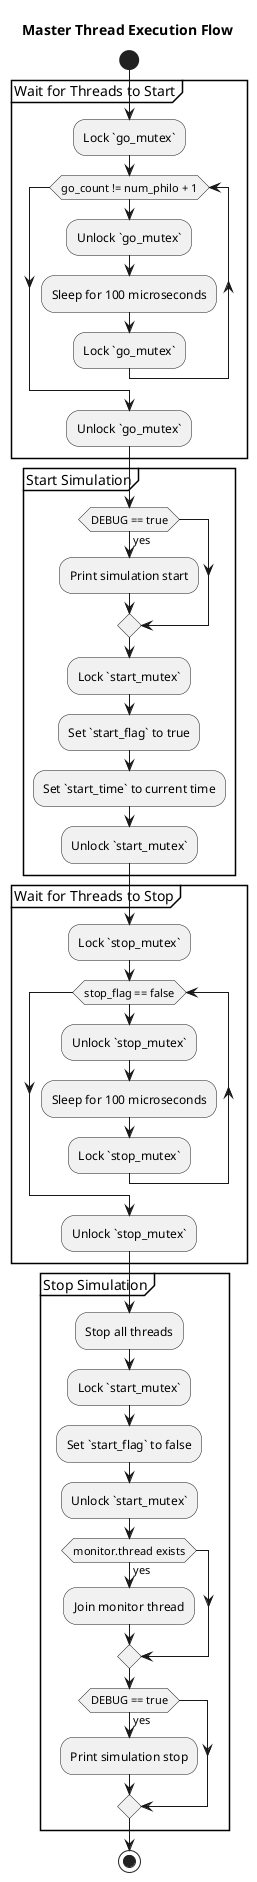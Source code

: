 @startuml
skinparam monochrome true
skinparam defaultTextAlignment center

title Master Thread Execution Flow

|Simulation Routine|

start

partition "Wait for Threads to Start" {
    :Lock `go_mutex`;
    while (go_count != num_philo + 1)
        :Unlock `go_mutex`;
        :Sleep for 100 microseconds;
        :Lock `go_mutex`;
    endwhile
    :Unlock `go_mutex`;
}

partition "Start Simulation" {
    if (DEBUG == true) then (yes)
        :Print simulation start;
    endif

    :Lock `start_mutex`;
    :Set `start_flag` to true;
    :Set `start_time` to current time;
    :Unlock `start_mutex`;
}

partition "Wait for Threads to Stop" {
    :Lock `stop_mutex`;
    while (stop_flag == false)
        :Unlock `stop_mutex`;
        :Sleep for 100 microseconds;
        :Lock `stop_mutex`;
    endwhile
    :Unlock `stop_mutex`;
}

partition "Stop Simulation" {
    :Stop all threads;
    :Lock `start_mutex`;
    :Set `start_flag` to false;
    :Unlock `start_mutex`;

    if (monitor.thread exists) then (yes)
        :Join monitor thread;
    endif

    if (DEBUG == true) then (yes)
        :Print simulation stop;
    endif
}

stop
@enduml
